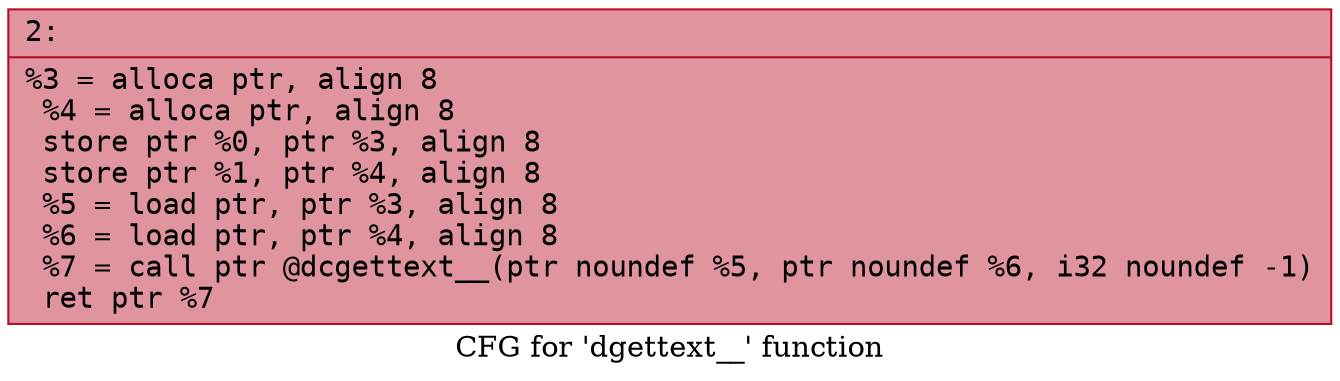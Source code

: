 digraph "CFG for 'dgettext__' function" {
	label="CFG for 'dgettext__' function";

	Node0x60000167def0 [shape=record,color="#b70d28ff", style=filled, fillcolor="#b70d2870" fontname="Courier",label="{2:\l|  %3 = alloca ptr, align 8\l  %4 = alloca ptr, align 8\l  store ptr %0, ptr %3, align 8\l  store ptr %1, ptr %4, align 8\l  %5 = load ptr, ptr %3, align 8\l  %6 = load ptr, ptr %4, align 8\l  %7 = call ptr @dcgettext__(ptr noundef %5, ptr noundef %6, i32 noundef -1)\l  ret ptr %7\l}"];
}
